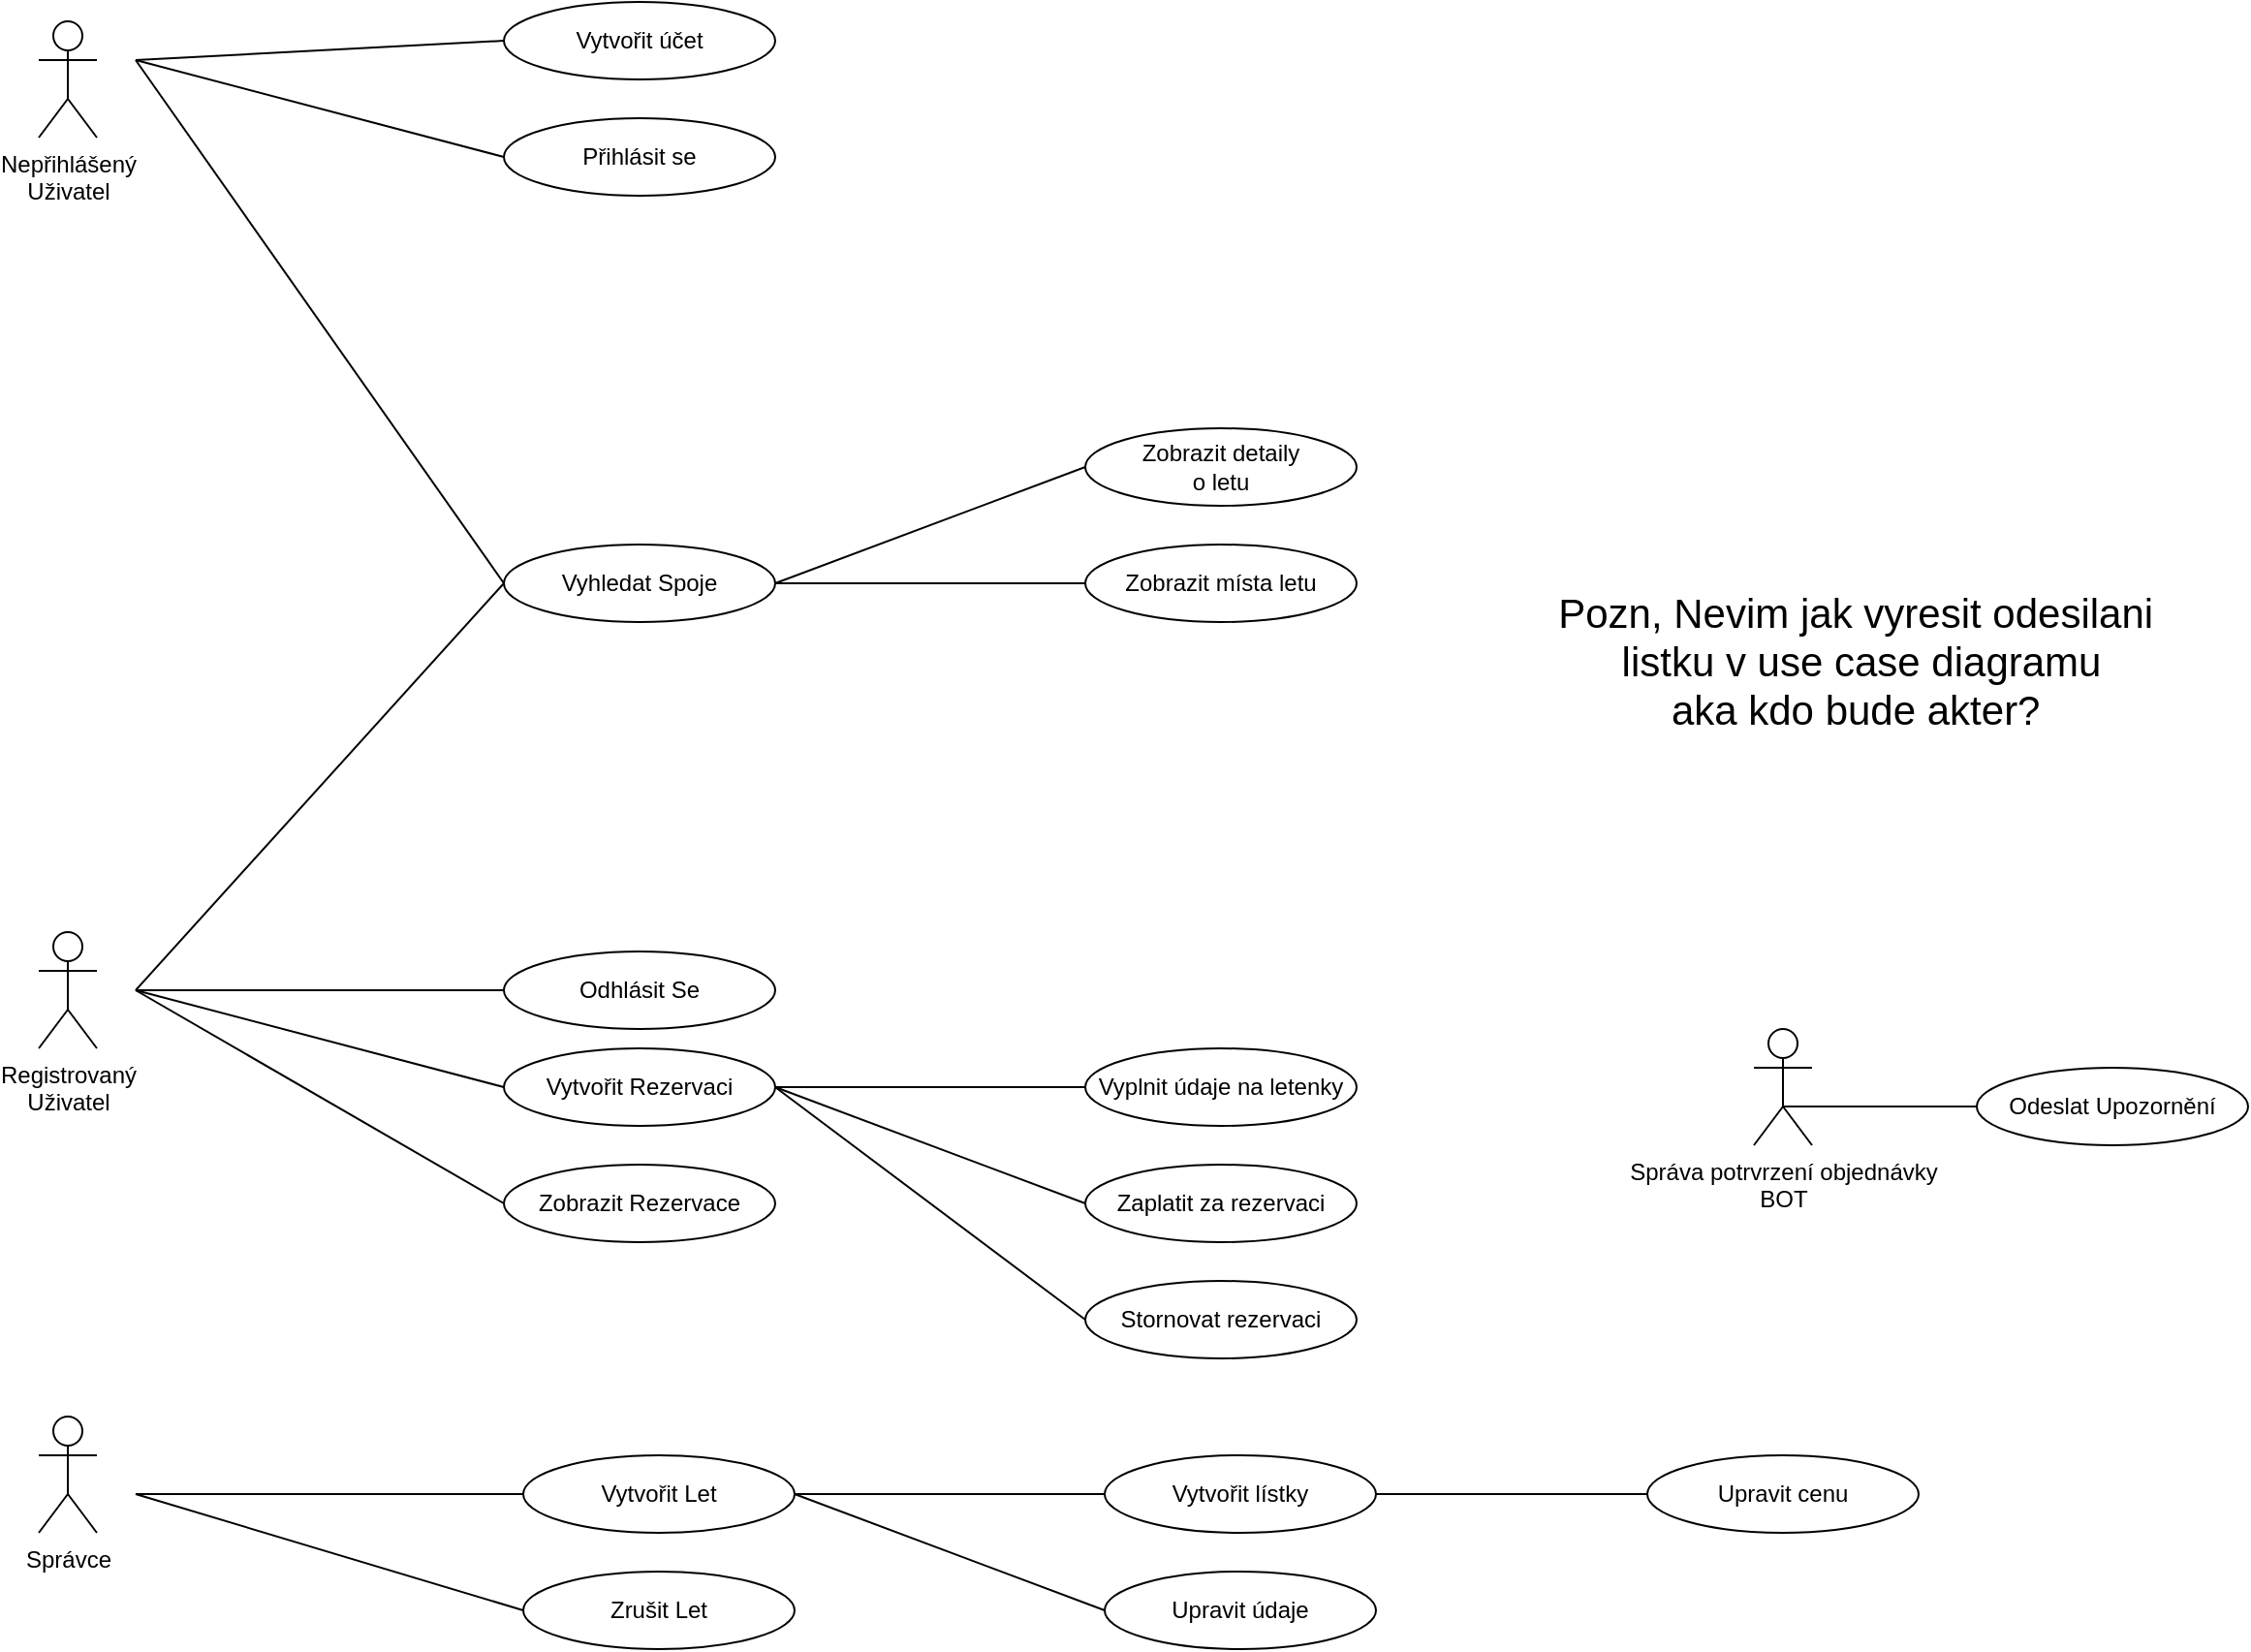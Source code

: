<mxfile version="23.1.1" type="github">
  <diagram name="Stránka-1" id="x-Fcm3KbszNm8x_ngYv4">
    <mxGraphModel dx="2111" dy="1286" grid="1" gridSize="10" guides="1" tooltips="1" connect="1" arrows="1" fold="1" page="1" pageScale="1" pageWidth="827" pageHeight="1169" math="0" shadow="0">
      <root>
        <mxCell id="0" />
        <mxCell id="1" parent="0" />
        <mxCell id="IggBUtw6OXyn9Edd8lxv-1" value="Nepřihlášený&lt;br&gt;Uživatel" style="shape=umlActor;verticalLabelPosition=bottom;verticalAlign=top;html=1;" parent="1" vertex="1">
          <mxGeometry x="110" y="140" width="30" height="60" as="geometry" />
        </mxCell>
        <mxCell id="IggBUtw6OXyn9Edd8lxv-2" value="Registrovaný&lt;br&gt;Uživatel&lt;br&gt;" style="shape=umlActor;verticalLabelPosition=bottom;verticalAlign=top;html=1;" parent="1" vertex="1">
          <mxGeometry x="110" y="610" width="30" height="60" as="geometry" />
        </mxCell>
        <mxCell id="IggBUtw6OXyn9Edd8lxv-4" value="" style="endArrow=none;html=1;rounded=0;" parent="1" source="IggBUtw6OXyn9Edd8lxv-5" edge="1">
          <mxGeometry width="50" height="50" relative="1" as="geometry">
            <mxPoint x="160" y="640" as="sourcePoint" />
            <mxPoint x="480" y="640" as="targetPoint" />
          </mxGeometry>
        </mxCell>
        <mxCell id="IggBUtw6OXyn9Edd8lxv-6" value="Vytvořit Rezervaci" style="ellipse;whiteSpace=wrap;html=1;" parent="1" vertex="1">
          <mxGeometry x="350" y="670" width="140" height="40" as="geometry" />
        </mxCell>
        <mxCell id="IggBUtw6OXyn9Edd8lxv-7" value="Vyplnit údaje na letenky" style="ellipse;whiteSpace=wrap;html=1;" parent="1" vertex="1">
          <mxGeometry x="650" y="670" width="140" height="40" as="geometry" />
        </mxCell>
        <mxCell id="IggBUtw6OXyn9Edd8lxv-10" value="Přihlásit se" style="ellipse;whiteSpace=wrap;html=1;" parent="1" vertex="1">
          <mxGeometry x="350" y="190" width="140" height="40" as="geometry" />
        </mxCell>
        <mxCell id="IggBUtw6OXyn9Edd8lxv-12" value="Vytvořit účet" style="ellipse;whiteSpace=wrap;html=1;" parent="1" vertex="1">
          <mxGeometry x="350" y="130" width="140" height="40" as="geometry" />
        </mxCell>
        <mxCell id="IggBUtw6OXyn9Edd8lxv-13" value="Vyhledat Spoje" style="ellipse;whiteSpace=wrap;html=1;" parent="1" vertex="1">
          <mxGeometry x="350" y="410" width="140" height="40" as="geometry" />
        </mxCell>
        <mxCell id="IggBUtw6OXyn9Edd8lxv-14" value="" style="endArrow=none;html=1;rounded=0;entryX=0;entryY=0.5;entryDx=0;entryDy=0;" parent="1" target="IggBUtw6OXyn9Edd8lxv-13" edge="1">
          <mxGeometry width="50" height="50" relative="1" as="geometry">
            <mxPoint x="160" y="640" as="sourcePoint" />
            <mxPoint x="210" y="590" as="targetPoint" />
          </mxGeometry>
        </mxCell>
        <mxCell id="IggBUtw6OXyn9Edd8lxv-15" value="" style="endArrow=none;html=1;rounded=0;exitX=1;exitY=0.5;exitDx=0;exitDy=0;" parent="1" source="IggBUtw6OXyn9Edd8lxv-16" edge="1">
          <mxGeometry width="50" height="50" relative="1" as="geometry">
            <mxPoint x="620" y="430" as="sourcePoint" />
            <mxPoint x="750" y="430" as="targetPoint" />
          </mxGeometry>
        </mxCell>
        <mxCell id="IggBUtw6OXyn9Edd8lxv-17" value="" style="endArrow=none;html=1;rounded=0;exitX=1;exitY=0.5;exitDx=0;exitDy=0;" parent="1" source="IggBUtw6OXyn9Edd8lxv-18" edge="1">
          <mxGeometry width="50" height="50" relative="1" as="geometry">
            <mxPoint x="620" y="430" as="sourcePoint" />
            <mxPoint x="760" y="360" as="targetPoint" />
          </mxGeometry>
        </mxCell>
        <mxCell id="IggBUtw6OXyn9Edd8lxv-19" value="" style="endArrow=none;html=1;rounded=0;entryX=0;entryY=0.5;entryDx=0;entryDy=0;" parent="1" target="IggBUtw6OXyn9Edd8lxv-12" edge="1">
          <mxGeometry width="50" height="50" relative="1" as="geometry">
            <mxPoint x="160" y="160" as="sourcePoint" />
            <mxPoint x="210" y="110" as="targetPoint" />
          </mxGeometry>
        </mxCell>
        <mxCell id="IggBUtw6OXyn9Edd8lxv-20" value="" style="endArrow=none;html=1;rounded=0;entryX=0;entryY=0.5;entryDx=0;entryDy=0;" parent="1" target="IggBUtw6OXyn9Edd8lxv-10" edge="1">
          <mxGeometry width="50" height="50" relative="1" as="geometry">
            <mxPoint x="160" y="160" as="sourcePoint" />
            <mxPoint x="210" y="110" as="targetPoint" />
          </mxGeometry>
        </mxCell>
        <mxCell id="IggBUtw6OXyn9Edd8lxv-21" value="" style="endArrow=none;html=1;rounded=0;entryX=0;entryY=0.5;entryDx=0;entryDy=0;" parent="1" target="IggBUtw6OXyn9Edd8lxv-13" edge="1">
          <mxGeometry width="50" height="50" relative="1" as="geometry">
            <mxPoint x="160" y="160" as="sourcePoint" />
            <mxPoint x="210" y="110" as="targetPoint" />
          </mxGeometry>
        </mxCell>
        <mxCell id="IggBUtw6OXyn9Edd8lxv-22" value="" style="endArrow=none;html=1;rounded=0;" parent="1" target="IggBUtw6OXyn9Edd8lxv-5" edge="1">
          <mxGeometry width="50" height="50" relative="1" as="geometry">
            <mxPoint x="160" y="640" as="sourcePoint" />
            <mxPoint x="480" y="640" as="targetPoint" />
          </mxGeometry>
        </mxCell>
        <mxCell id="IggBUtw6OXyn9Edd8lxv-5" value="Odhlásit Se" style="ellipse;whiteSpace=wrap;html=1;" parent="1" vertex="1">
          <mxGeometry x="350" y="620" width="140" height="40" as="geometry" />
        </mxCell>
        <mxCell id="IggBUtw6OXyn9Edd8lxv-23" value="" style="endArrow=none;html=1;rounded=0;exitX=1;exitY=0.5;exitDx=0;exitDy=0;" parent="1" source="IggBUtw6OXyn9Edd8lxv-13" target="IggBUtw6OXyn9Edd8lxv-16" edge="1">
          <mxGeometry width="50" height="50" relative="1" as="geometry">
            <mxPoint x="490" y="430" as="sourcePoint" />
            <mxPoint x="750" y="430" as="targetPoint" />
          </mxGeometry>
        </mxCell>
        <mxCell id="IggBUtw6OXyn9Edd8lxv-16" value="Zobrazit místa letu" style="ellipse;whiteSpace=wrap;html=1;" parent="1" vertex="1">
          <mxGeometry x="650" y="410" width="140" height="40" as="geometry" />
        </mxCell>
        <mxCell id="IggBUtw6OXyn9Edd8lxv-24" value="" style="endArrow=none;html=1;rounded=0;exitX=1;exitY=0.5;exitDx=0;exitDy=0;entryX=0;entryY=0.5;entryDx=0;entryDy=0;" parent="1" source="IggBUtw6OXyn9Edd8lxv-13" target="IggBUtw6OXyn9Edd8lxv-18" edge="1">
          <mxGeometry width="50" height="50" relative="1" as="geometry">
            <mxPoint x="490" y="430" as="sourcePoint" />
            <mxPoint x="760" y="360" as="targetPoint" />
          </mxGeometry>
        </mxCell>
        <mxCell id="IggBUtw6OXyn9Edd8lxv-18" value="Zobrazit detaily&lt;br&gt;o letu" style="ellipse;whiteSpace=wrap;html=1;" parent="1" vertex="1">
          <mxGeometry x="650" y="350" width="140" height="40" as="geometry" />
        </mxCell>
        <mxCell id="IggBUtw6OXyn9Edd8lxv-25" value="" style="endArrow=none;html=1;rounded=0;entryX=0;entryY=0.5;entryDx=0;entryDy=0;" parent="1" target="IggBUtw6OXyn9Edd8lxv-6" edge="1">
          <mxGeometry width="50" height="50" relative="1" as="geometry">
            <mxPoint x="160" y="640" as="sourcePoint" />
            <mxPoint x="210" y="590" as="targetPoint" />
          </mxGeometry>
        </mxCell>
        <mxCell id="IggBUtw6OXyn9Edd8lxv-27" value="Zaplatit za rezervaci" style="ellipse;whiteSpace=wrap;html=1;" parent="1" vertex="1">
          <mxGeometry x="650" y="730" width="140" height="40" as="geometry" />
        </mxCell>
        <mxCell id="IggBUtw6OXyn9Edd8lxv-28" value="Stornovat rezervaci" style="ellipse;whiteSpace=wrap;html=1;" parent="1" vertex="1">
          <mxGeometry x="650" y="790" width="140" height="40" as="geometry" />
        </mxCell>
        <mxCell id="IggBUtw6OXyn9Edd8lxv-29" value="" style="endArrow=none;html=1;rounded=0;entryX=0;entryY=0.5;entryDx=0;entryDy=0;" parent="1" target="IggBUtw6OXyn9Edd8lxv-7" edge="1">
          <mxGeometry width="50" height="50" relative="1" as="geometry">
            <mxPoint x="490" y="690" as="sourcePoint" />
            <mxPoint x="540" y="640" as="targetPoint" />
          </mxGeometry>
        </mxCell>
        <mxCell id="IggBUtw6OXyn9Edd8lxv-31" value="" style="endArrow=none;html=1;rounded=0;entryX=0;entryY=0.5;entryDx=0;entryDy=0;" parent="1" target="IggBUtw6OXyn9Edd8lxv-27" edge="1">
          <mxGeometry width="50" height="50" relative="1" as="geometry">
            <mxPoint x="490" y="690" as="sourcePoint" />
            <mxPoint x="540" y="640" as="targetPoint" />
          </mxGeometry>
        </mxCell>
        <mxCell id="IggBUtw6OXyn9Edd8lxv-32" value="" style="endArrow=none;html=1;rounded=0;exitX=1;exitY=0.5;exitDx=0;exitDy=0;entryX=0;entryY=0.5;entryDx=0;entryDy=0;" parent="1" source="IggBUtw6OXyn9Edd8lxv-6" target="IggBUtw6OXyn9Edd8lxv-28" edge="1">
          <mxGeometry width="50" height="50" relative="1" as="geometry">
            <mxPoint x="480" y="690" as="sourcePoint" />
            <mxPoint x="530" y="640" as="targetPoint" />
          </mxGeometry>
        </mxCell>
        <mxCell id="IggBUtw6OXyn9Edd8lxv-33" value="Správce" style="shape=umlActor;verticalLabelPosition=bottom;verticalAlign=top;html=1;outlineConnect=0;" parent="1" vertex="1">
          <mxGeometry x="110" y="860" width="30" height="60" as="geometry" />
        </mxCell>
        <mxCell id="IggBUtw6OXyn9Edd8lxv-35" value="Vytvořit Let" style="ellipse;whiteSpace=wrap;html=1;" parent="1" vertex="1">
          <mxGeometry x="360" y="880" width="140" height="40" as="geometry" />
        </mxCell>
        <mxCell id="IggBUtw6OXyn9Edd8lxv-36" value="Zrušit Let" style="ellipse;whiteSpace=wrap;html=1;" parent="1" vertex="1">
          <mxGeometry x="360" y="940" width="140" height="40" as="geometry" />
        </mxCell>
        <mxCell id="IggBUtw6OXyn9Edd8lxv-38" value="" style="endArrow=none;html=1;rounded=0;entryX=0;entryY=0.5;entryDx=0;entryDy=0;" parent="1" target="IggBUtw6OXyn9Edd8lxv-35" edge="1">
          <mxGeometry width="50" height="50" relative="1" as="geometry">
            <mxPoint x="160" y="900" as="sourcePoint" />
            <mxPoint x="210" y="850" as="targetPoint" />
          </mxGeometry>
        </mxCell>
        <mxCell id="IggBUtw6OXyn9Edd8lxv-39" value="" style="endArrow=none;html=1;rounded=0;entryX=0;entryY=0.5;entryDx=0;entryDy=0;" parent="1" target="IggBUtw6OXyn9Edd8lxv-36" edge="1">
          <mxGeometry width="50" height="50" relative="1" as="geometry">
            <mxPoint x="160" y="900" as="sourcePoint" />
            <mxPoint x="210" y="850" as="targetPoint" />
          </mxGeometry>
        </mxCell>
        <mxCell id="IggBUtw6OXyn9Edd8lxv-41" value="Vytvořit lístky" style="ellipse;whiteSpace=wrap;html=1;" parent="1" vertex="1">
          <mxGeometry x="660" y="880" width="140" height="40" as="geometry" />
        </mxCell>
        <mxCell id="IggBUtw6OXyn9Edd8lxv-42" value="" style="endArrow=none;html=1;rounded=0;entryX=0;entryY=0.5;entryDx=0;entryDy=0;" parent="1" target="IggBUtw6OXyn9Edd8lxv-41" edge="1">
          <mxGeometry width="50" height="50" relative="1" as="geometry">
            <mxPoint x="500" y="900" as="sourcePoint" />
            <mxPoint x="550" y="850" as="targetPoint" />
          </mxGeometry>
        </mxCell>
        <mxCell id="IggBUtw6OXyn9Edd8lxv-43" value="" style="endArrow=none;html=1;rounded=0;" parent="1" edge="1">
          <mxGeometry width="50" height="50" relative="1" as="geometry">
            <mxPoint x="800" y="900" as="sourcePoint" />
            <mxPoint x="940" y="900" as="targetPoint" />
          </mxGeometry>
        </mxCell>
        <mxCell id="IggBUtw6OXyn9Edd8lxv-44" value="Upravit cenu" style="ellipse;whiteSpace=wrap;html=1;" parent="1" vertex="1">
          <mxGeometry x="940" y="880" width="140" height="40" as="geometry" />
        </mxCell>
        <mxCell id="IggBUtw6OXyn9Edd8lxv-45" value="" style="endArrow=none;html=1;rounded=0;entryX=0;entryY=0.5;entryDx=0;entryDy=0;" parent="1" target="IggBUtw6OXyn9Edd8lxv-46" edge="1">
          <mxGeometry width="50" height="50" relative="1" as="geometry">
            <mxPoint x="500" y="900" as="sourcePoint" />
            <mxPoint x="650" y="960" as="targetPoint" />
          </mxGeometry>
        </mxCell>
        <mxCell id="IggBUtw6OXyn9Edd8lxv-46" value="Upravit údaje" style="ellipse;whiteSpace=wrap;html=1;" parent="1" vertex="1">
          <mxGeometry x="660" y="940" width="140" height="40" as="geometry" />
        </mxCell>
        <mxCell id="IggBUtw6OXyn9Edd8lxv-47" value="" style="endArrow=none;html=1;rounded=0;entryX=0;entryY=0.5;entryDx=0;entryDy=0;" parent="1" target="IggBUtw6OXyn9Edd8lxv-48" edge="1">
          <mxGeometry width="50" height="50" relative="1" as="geometry">
            <mxPoint x="160" y="640" as="sourcePoint" />
            <mxPoint x="350" y="760" as="targetPoint" />
          </mxGeometry>
        </mxCell>
        <mxCell id="IggBUtw6OXyn9Edd8lxv-48" value="Zobrazit Rezervace" style="ellipse;whiteSpace=wrap;html=1;" parent="1" vertex="1">
          <mxGeometry x="350" y="730" width="140" height="40" as="geometry" />
        </mxCell>
        <mxCell id="IggBUtw6OXyn9Edd8lxv-49" value="Správa potrvrzení objednávky&lt;br&gt;BOT" style="shape=umlActor;verticalLabelPosition=bottom;verticalAlign=top;html=1;outlineConnect=0;" parent="1" vertex="1">
          <mxGeometry x="995" y="660" width="30" height="60" as="geometry" />
        </mxCell>
        <mxCell id="IggBUtw6OXyn9Edd8lxv-50" value="Odeslat Upozornění" style="ellipse;whiteSpace=wrap;html=1;" parent="1" vertex="1">
          <mxGeometry x="1110" y="680" width="140" height="40" as="geometry" />
        </mxCell>
        <mxCell id="IggBUtw6OXyn9Edd8lxv-54" value="" style="endArrow=none;html=1;rounded=0;entryX=0;entryY=0.5;entryDx=0;entryDy=0;" parent="1" target="IggBUtw6OXyn9Edd8lxv-50" edge="1">
          <mxGeometry width="50" height="50" relative="1" as="geometry">
            <mxPoint x="1010" y="700" as="sourcePoint" />
            <mxPoint x="1060" y="650" as="targetPoint" />
          </mxGeometry>
        </mxCell>
        <mxCell id="IggBUtw6OXyn9Edd8lxv-56" value="&lt;font style=&quot;font-size: 21px;&quot;&gt;Pozn, Nevim jak vyresit odesilani&amp;nbsp;&lt;br&gt;listku v use case diagramu&lt;br&gt;aka kdo bude akter?&amp;nbsp;&lt;/font&gt;" style="text;html=1;align=center;verticalAlign=middle;resizable=0;points=[];autosize=1;strokeColor=none;fillColor=none;strokeWidth=3;" parent="1" vertex="1">
          <mxGeometry x="880" y="425" width="340" height="90" as="geometry" />
        </mxCell>
      </root>
    </mxGraphModel>
  </diagram>
</mxfile>
